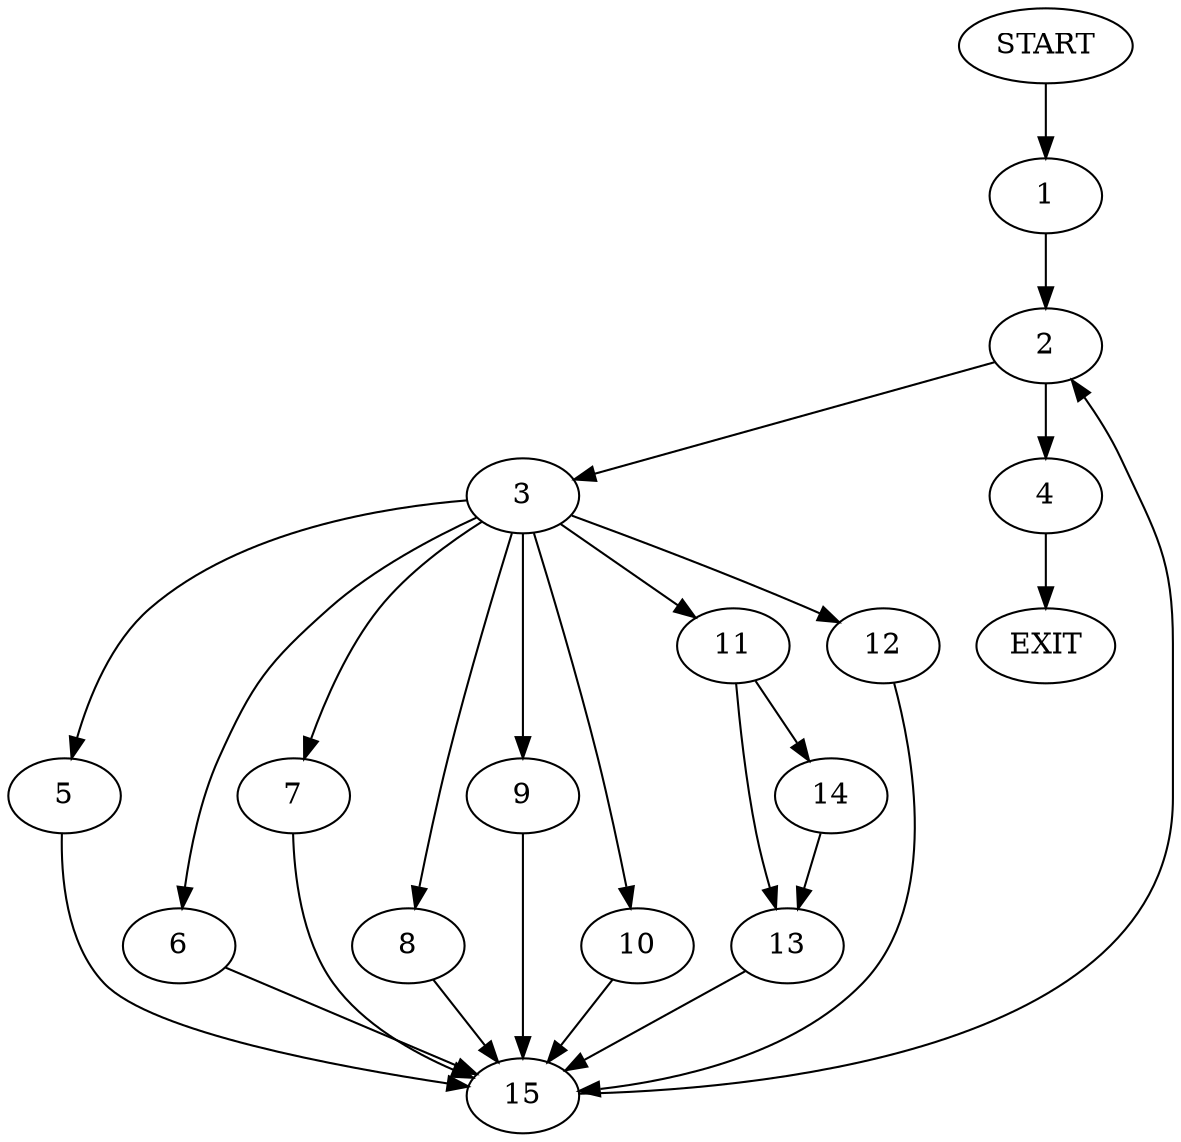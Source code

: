digraph {
0 [label="START"]
16 [label="EXIT"]
0 -> 1
1 -> 2
2 -> 3
2 -> 4
3 -> 5
3 -> 6
3 -> 7
3 -> 8
3 -> 9
3 -> 10
3 -> 11
3 -> 12
4 -> 16
11 -> 13
11 -> 14
5 -> 15
10 -> 15
6 -> 15
9 -> 15
7 -> 15
12 -> 15
8 -> 15
15 -> 2
13 -> 15
14 -> 13
}
